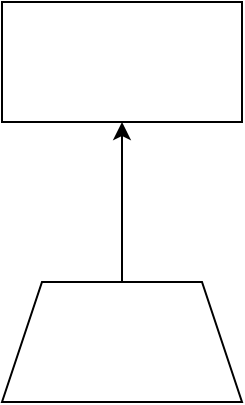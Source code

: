 <mxfile version="21.2.3" type="github">
  <diagram name="Страница 1" id="mXG5_XQZWYhsEbVNdDqp">
    <mxGraphModel dx="1003" dy="575" grid="1" gridSize="10" guides="1" tooltips="1" connect="1" arrows="1" fold="1" page="1" pageScale="1" pageWidth="827" pageHeight="1169" math="0" shadow="0">
      <root>
        <mxCell id="0" />
        <mxCell id="1" parent="0" />
        <mxCell id="9iDW4RwAtTQCoq2aDPZY-3" value="" style="edgeStyle=orthogonalEdgeStyle;rounded=0;orthogonalLoop=1;jettySize=auto;html=1;" edge="1" parent="1" source="9iDW4RwAtTQCoq2aDPZY-1" target="9iDW4RwAtTQCoq2aDPZY-2">
          <mxGeometry relative="1" as="geometry" />
        </mxCell>
        <mxCell id="9iDW4RwAtTQCoq2aDPZY-1" value="" style="shape=trapezoid;perimeter=trapezoidPerimeter;whiteSpace=wrap;html=1;fixedSize=1;" vertex="1" parent="1">
          <mxGeometry x="350" y="270" width="120" height="60" as="geometry" />
        </mxCell>
        <mxCell id="9iDW4RwAtTQCoq2aDPZY-2" value="" style="whiteSpace=wrap;html=1;" vertex="1" parent="1">
          <mxGeometry x="350" y="130" width="120" height="60" as="geometry" />
        </mxCell>
      </root>
    </mxGraphModel>
  </diagram>
</mxfile>
